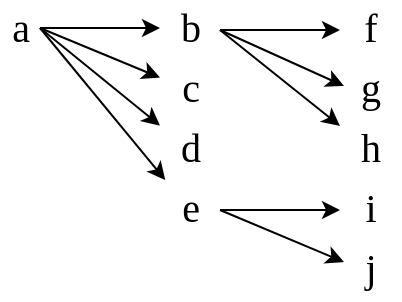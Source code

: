 <mxfile version="12.1.0" type="device" pages="1"><diagram id="b_ozxO36AiGn-3TWV3f6" name="ページ1"><mxGraphModel dx="512" dy="579" grid="1" gridSize="10" guides="1" tooltips="1" connect="1" arrows="1" fold="1" page="1" pageScale="1" pageWidth="827" pageHeight="1169" math="0" shadow="0"><root><mxCell id="0"/><mxCell id="1" parent="0"/><mxCell id="55cSUA43-4KFqHOsKkmg-1" value="a" style="text;html=1;resizable=0;points=[];autosize=1;align=center;verticalAlign=middle;spacingTop=-4;fontFamily=Tahoma;fontSize=20;" vertex="1" parent="1"><mxGeometry x="40" y="45" width="20" height="20" as="geometry"/></mxCell><mxCell id="55cSUA43-4KFqHOsKkmg-2" value="b" style="text;html=1;resizable=0;points=[];autosize=1;align=center;verticalAlign=middle;spacingTop=-4;fontFamily=Tahoma;fontSize=20;" vertex="1" parent="1"><mxGeometry x="120" y="40" width="30" height="30" as="geometry"/></mxCell><mxCell id="55cSUA43-4KFqHOsKkmg-3" value="c" style="text;html=1;resizable=0;points=[];autosize=1;align=center;verticalAlign=middle;spacingTop=-4;fontFamily=Tahoma;fontSize=20;" vertex="1" parent="1"><mxGeometry x="120" y="70" width="30" height="30" as="geometry"/></mxCell><mxCell id="55cSUA43-4KFqHOsKkmg-4" value="d" style="text;html=1;resizable=0;points=[];autosize=1;align=center;verticalAlign=middle;spacingTop=-4;fontFamily=Tahoma;fontSize=20;" vertex="1" parent="1"><mxGeometry x="120" y="100" width="30" height="30" as="geometry"/></mxCell><mxCell id="55cSUA43-4KFqHOsKkmg-5" value="e" style="text;html=1;resizable=0;points=[];autosize=1;align=center;verticalAlign=middle;spacingTop=-4;fontFamily=Tahoma;fontSize=20;" vertex="1" parent="1"><mxGeometry x="120" y="130" width="30" height="30" as="geometry"/></mxCell><mxCell id="55cSUA43-4KFqHOsKkmg-6" value="f" style="text;html=1;resizable=0;points=[];autosize=1;align=center;verticalAlign=middle;spacingTop=-4;fontFamily=Tahoma;fontSize=20;" vertex="1" parent="1"><mxGeometry x="215" y="40" width="20" height="30" as="geometry"/></mxCell><mxCell id="55cSUA43-4KFqHOsKkmg-7" value="g" style="text;html=1;resizable=0;points=[];autosize=1;align=center;verticalAlign=middle;spacingTop=-4;fontFamily=Tahoma;fontSize=20;" vertex="1" parent="1"><mxGeometry x="210" y="70" width="30" height="30" as="geometry"/></mxCell><mxCell id="55cSUA43-4KFqHOsKkmg-8" value="h" style="text;html=1;resizable=0;points=[];autosize=1;align=center;verticalAlign=middle;spacingTop=-4;fontFamily=Tahoma;fontSize=20;" vertex="1" parent="1"><mxGeometry x="210" y="100" width="30" height="30" as="geometry"/></mxCell><mxCell id="55cSUA43-4KFqHOsKkmg-9" value="i" style="text;html=1;resizable=0;points=[];autosize=1;align=center;verticalAlign=middle;spacingTop=-4;fontFamily=Tahoma;fontSize=20;" vertex="1" parent="1"><mxGeometry x="215" y="130" width="20" height="30" as="geometry"/></mxCell><mxCell id="55cSUA43-4KFqHOsKkmg-10" value="j" style="text;html=1;resizable=0;points=[];autosize=1;align=center;verticalAlign=middle;spacingTop=-4;fontFamily=Tahoma;fontSize=20;" vertex="1" parent="1"><mxGeometry x="215" y="160" width="20" height="30" as="geometry"/></mxCell><mxCell id="55cSUA43-4KFqHOsKkmg-11" value="" style="endArrow=classic;html=1;fontFamily=Tahoma;fontSize=20;" edge="1" parent="1"><mxGeometry width="50" height="50" relative="1" as="geometry"><mxPoint x="60" y="54" as="sourcePoint"/><mxPoint x="120" y="54" as="targetPoint"/></mxGeometry></mxCell><mxCell id="55cSUA43-4KFqHOsKkmg-12" value="" style="endArrow=classic;html=1;fontFamily=Tahoma;fontSize=20;" edge="1" parent="1" target="55cSUA43-4KFqHOsKkmg-3"><mxGeometry width="50" height="50" relative="1" as="geometry"><mxPoint x="60" y="54" as="sourcePoint"/><mxPoint x="120" y="54" as="targetPoint"/></mxGeometry></mxCell><mxCell id="55cSUA43-4KFqHOsKkmg-13" value="" style="endArrow=classic;html=1;fontFamily=Tahoma;fontSize=20;" edge="1" parent="1" target="55cSUA43-4KFqHOsKkmg-4"><mxGeometry width="50" height="50" relative="1" as="geometry"><mxPoint x="60" y="54" as="sourcePoint"/><mxPoint x="120" y="54" as="targetPoint"/></mxGeometry></mxCell><mxCell id="55cSUA43-4KFqHOsKkmg-14" value="" style="endArrow=classic;html=1;fontFamily=Tahoma;fontSize=20;" edge="1" parent="1" target="55cSUA43-4KFqHOsKkmg-5"><mxGeometry width="50" height="50" relative="1" as="geometry"><mxPoint x="60" y="54" as="sourcePoint"/><mxPoint x="120" y="54" as="targetPoint"/></mxGeometry></mxCell><mxCell id="55cSUA43-4KFqHOsKkmg-15" value="" style="endArrow=classic;html=1;fontFamily=Tahoma;fontSize=20;" edge="1" parent="1"><mxGeometry width="50" height="50" relative="1" as="geometry"><mxPoint x="150" y="55" as="sourcePoint"/><mxPoint x="210" y="55" as="targetPoint"/></mxGeometry></mxCell><mxCell id="55cSUA43-4KFqHOsKkmg-16" value="" style="endArrow=classic;html=1;fontFamily=Tahoma;fontSize=20;" edge="1" parent="1"><mxGeometry width="50" height="50" relative="1" as="geometry"><mxPoint x="150" y="55" as="sourcePoint"/><mxPoint x="212" y="83" as="targetPoint"/></mxGeometry></mxCell><mxCell id="55cSUA43-4KFqHOsKkmg-18" value="" style="endArrow=classic;html=1;fontFamily=Tahoma;fontSize=20;" edge="1" parent="1" target="55cSUA43-4KFqHOsKkmg-8"><mxGeometry width="50" height="50" relative="1" as="geometry"><mxPoint x="150" y="55" as="sourcePoint"/><mxPoint x="210" y="55" as="targetPoint"/></mxGeometry></mxCell><mxCell id="55cSUA43-4KFqHOsKkmg-19" value="" style="endArrow=classic;html=1;fontFamily=Tahoma;fontSize=20;" edge="1" parent="1"><mxGeometry width="50" height="50" relative="1" as="geometry"><mxPoint x="150" y="145" as="sourcePoint"/><mxPoint x="210" y="145" as="targetPoint"/></mxGeometry></mxCell><mxCell id="55cSUA43-4KFqHOsKkmg-20" value="" style="endArrow=classic;html=1;fontFamily=Tahoma;fontSize=20;entryX=-0.15;entryY=0.367;entryDx=0;entryDy=0;entryPerimeter=0;" edge="1" parent="1" target="55cSUA43-4KFqHOsKkmg-10"><mxGeometry width="50" height="50" relative="1" as="geometry"><mxPoint x="150" y="145" as="sourcePoint"/><mxPoint x="210" y="145" as="targetPoint"/></mxGeometry></mxCell></root></mxGraphModel></diagram></mxfile>